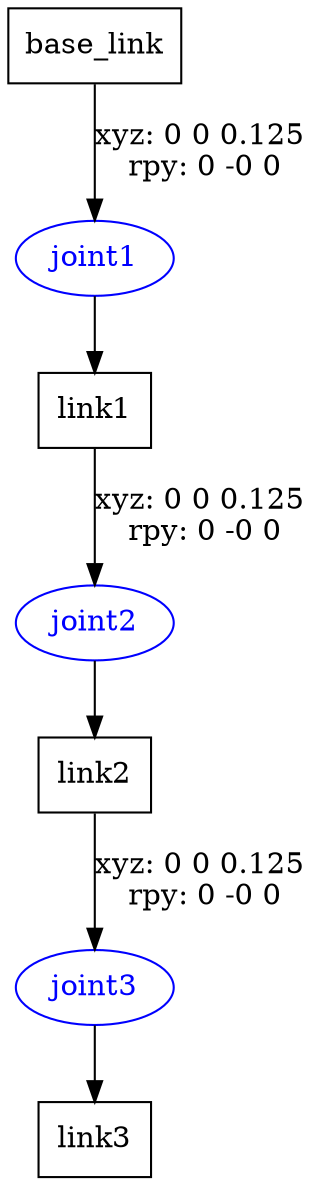 digraph G {
node [shape=box];
"base_link" [label="base_link"];
"link1" [label="link1"];
"link2" [label="link2"];
"link3" [label="link3"];
node [shape=ellipse, color=blue, fontcolor=blue];
"base_link" -> "joint1" [label="xyz: 0 0 0.125 \nrpy: 0 -0 0"]
"joint1" -> "link1"
"link1" -> "joint2" [label="xyz: 0 0 0.125 \nrpy: 0 -0 0"]
"joint2" -> "link2"
"link2" -> "joint3" [label="xyz: 0 0 0.125 \nrpy: 0 -0 0"]
"joint3" -> "link3"
}

